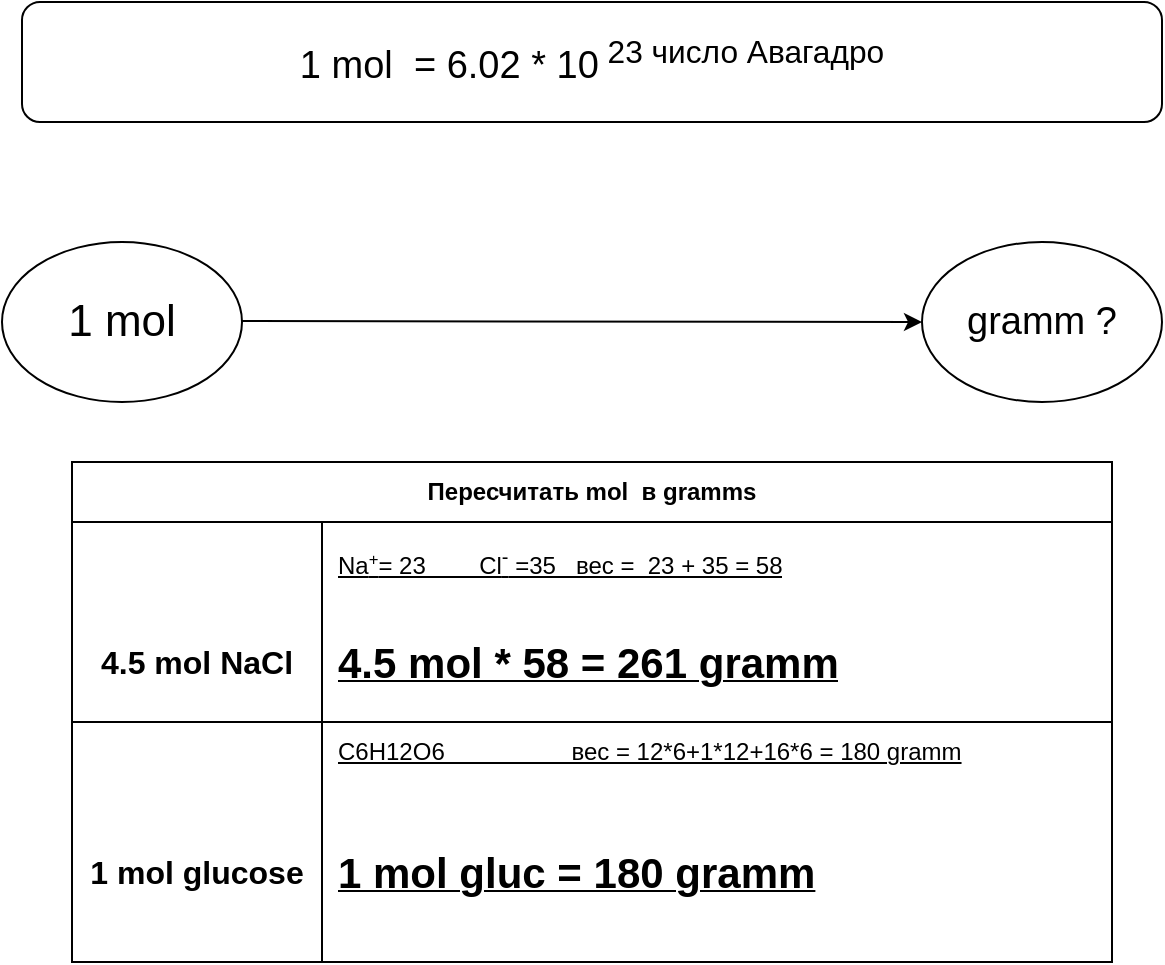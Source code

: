 <mxfile version="24.2.0" type="github">
  <diagram name="Page-1" id="7HDTPsjy5faUSJxJA2N0">
    <mxGraphModel dx="1220" dy="660" grid="1" gridSize="10" guides="1" tooltips="1" connect="1" arrows="1" fold="1" page="1" pageScale="1" pageWidth="850" pageHeight="1100" math="0" shadow="0">
      <root>
        <mxCell id="0" />
        <mxCell id="1" parent="0" />
        <mxCell id="UMMroq3Rx2yGk2AZ-Iq6-1" value="&lt;font style=&quot;font-size: 22px;&quot;&gt;1 mol&lt;/font&gt;" style="ellipse;whiteSpace=wrap;html=1;" vertex="1" parent="1">
          <mxGeometry x="80" y="200" width="120" height="80" as="geometry" />
        </mxCell>
        <mxCell id="UMMroq3Rx2yGk2AZ-Iq6-2" value="&lt;font style=&quot;font-size: 19px;&quot;&gt;gramm ?&lt;/font&gt;" style="ellipse;whiteSpace=wrap;html=1;" vertex="1" parent="1">
          <mxGeometry x="540" y="200" width="120" height="80" as="geometry" />
        </mxCell>
        <mxCell id="UMMroq3Rx2yGk2AZ-Iq6-3" value="" style="endArrow=classic;html=1;rounded=0;entryX=0;entryY=0.5;entryDx=0;entryDy=0;" edge="1" parent="1" target="UMMroq3Rx2yGk2AZ-Iq6-2">
          <mxGeometry width="50" height="50" relative="1" as="geometry">
            <mxPoint x="200" y="239.5" as="sourcePoint" />
            <mxPoint x="410" y="239.5" as="targetPoint" />
            <Array as="points" />
          </mxGeometry>
        </mxCell>
        <mxCell id="UMMroq3Rx2yGk2AZ-Iq6-4" value="&lt;font style=&quot;font-size: 19px;&quot;&gt;1 mol&amp;nbsp; = 6.02 * 10&lt;sup&gt;&amp;nbsp;23 число Авагадро&lt;/sup&gt;&lt;/font&gt;" style="rounded=1;whiteSpace=wrap;html=1;" vertex="1" parent="1">
          <mxGeometry x="90" y="80" width="570" height="60" as="geometry" />
        </mxCell>
        <mxCell id="UMMroq3Rx2yGk2AZ-Iq6-19" value="Пересчитать mol&amp;nbsp; в gramms" style="shape=table;startSize=30;container=1;collapsible=1;childLayout=tableLayout;fixedRows=1;rowLines=0;fontStyle=1;align=center;resizeLast=1;html=1;whiteSpace=wrap;" vertex="1" parent="1">
          <mxGeometry x="115" y="310" width="520" height="250" as="geometry" />
        </mxCell>
        <mxCell id="UMMroq3Rx2yGk2AZ-Iq6-20" value="" style="shape=tableRow;horizontal=0;startSize=0;swimlaneHead=0;swimlaneBody=0;fillColor=none;collapsible=0;dropTarget=0;points=[[0,0.5],[1,0.5]];portConstraint=eastwest;top=0;left=0;right=0;bottom=0;html=1;" vertex="1" parent="UMMroq3Rx2yGk2AZ-Iq6-19">
          <mxGeometry y="30" width="520" height="40" as="geometry" />
        </mxCell>
        <mxCell id="UMMroq3Rx2yGk2AZ-Iq6-21" value="" style="shape=partialRectangle;connectable=0;fillColor=none;top=0;left=0;bottom=0;right=0;fontStyle=1;overflow=hidden;html=1;whiteSpace=wrap;" vertex="1" parent="UMMroq3Rx2yGk2AZ-Iq6-20">
          <mxGeometry width="125" height="40" as="geometry">
            <mxRectangle width="125" height="40" as="alternateBounds" />
          </mxGeometry>
        </mxCell>
        <mxCell id="UMMroq3Rx2yGk2AZ-Iq6-22" value="&lt;span style=&quot;font-weight: normal;&quot;&gt;Na&lt;span style=&quot;font-size: 10px;&quot;&gt;&lt;sup&gt;+&lt;/sup&gt;&lt;/span&gt;= 23&amp;nbsp; &amp;nbsp; &amp;nbsp; &amp;nbsp; Cl&lt;sup&gt;-&lt;/sup&gt; =35&amp;nbsp; &amp;nbsp;вес =&amp;nbsp; 23 + 35 = 58&lt;/span&gt;" style="shape=partialRectangle;connectable=0;fillColor=none;top=0;left=0;bottom=0;right=0;align=left;spacingLeft=6;fontStyle=5;overflow=hidden;html=1;whiteSpace=wrap;" vertex="1" parent="UMMroq3Rx2yGk2AZ-Iq6-20">
          <mxGeometry x="125" width="395" height="40" as="geometry">
            <mxRectangle width="395" height="40" as="alternateBounds" />
          </mxGeometry>
        </mxCell>
        <mxCell id="UMMroq3Rx2yGk2AZ-Iq6-23" value="" style="shape=tableRow;horizontal=0;startSize=0;swimlaneHead=0;swimlaneBody=0;fillColor=none;collapsible=0;dropTarget=0;points=[[0,0.5],[1,0.5]];portConstraint=eastwest;top=0;left=0;right=0;bottom=1;html=1;" vertex="1" parent="UMMroq3Rx2yGk2AZ-Iq6-19">
          <mxGeometry y="70" width="520" height="60" as="geometry" />
        </mxCell>
        <mxCell id="UMMroq3Rx2yGk2AZ-Iq6-24" value="&lt;font style=&quot;font-size: 16px;&quot;&gt;4.5 mol NaCl&lt;/font&gt;" style="shape=partialRectangle;connectable=0;fillColor=none;top=0;left=0;bottom=0;right=0;fontStyle=1;overflow=hidden;html=1;whiteSpace=wrap;" vertex="1" parent="UMMroq3Rx2yGk2AZ-Iq6-23">
          <mxGeometry width="125" height="60" as="geometry">
            <mxRectangle width="125" height="60" as="alternateBounds" />
          </mxGeometry>
        </mxCell>
        <mxCell id="UMMroq3Rx2yGk2AZ-Iq6-25" value="&lt;font style=&quot;font-size: 21px;&quot;&gt;4.5 mol * 58 = 261 gramm&lt;/font&gt;" style="shape=partialRectangle;connectable=0;fillColor=none;top=0;left=0;bottom=0;right=0;align=left;spacingLeft=6;fontStyle=5;overflow=hidden;html=1;whiteSpace=wrap;" vertex="1" parent="UMMroq3Rx2yGk2AZ-Iq6-23">
          <mxGeometry x="125" width="395" height="60" as="geometry">
            <mxRectangle width="395" height="60" as="alternateBounds" />
          </mxGeometry>
        </mxCell>
        <mxCell id="UMMroq3Rx2yGk2AZ-Iq6-26" value="" style="shape=tableRow;horizontal=0;startSize=0;swimlaneHead=0;swimlaneBody=0;fillColor=none;collapsible=0;dropTarget=0;points=[[0,0.5],[1,0.5]];portConstraint=eastwest;top=0;left=0;right=0;bottom=0;html=1;" vertex="1" parent="UMMroq3Rx2yGk2AZ-Iq6-19">
          <mxGeometry y="130" width="520" height="30" as="geometry" />
        </mxCell>
        <mxCell id="UMMroq3Rx2yGk2AZ-Iq6-27" value="" style="shape=partialRectangle;connectable=0;fillColor=none;top=0;left=0;bottom=0;right=0;editable=1;overflow=hidden;html=1;whiteSpace=wrap;" vertex="1" parent="UMMroq3Rx2yGk2AZ-Iq6-26">
          <mxGeometry width="125" height="30" as="geometry">
            <mxRectangle width="125" height="30" as="alternateBounds" />
          </mxGeometry>
        </mxCell>
        <mxCell id="UMMroq3Rx2yGk2AZ-Iq6-28" value="&lt;u&gt;C6H12O6&amp;nbsp; &amp;nbsp; &amp;nbsp; &amp;nbsp; &amp;nbsp; &amp;nbsp; &amp;nbsp; &amp;nbsp; &amp;nbsp; &amp;nbsp;вес = 12*6+1*12+16*6 = 180 gramm&lt;/u&gt;" style="shape=partialRectangle;connectable=0;fillColor=none;top=0;left=0;bottom=0;right=0;align=left;spacingLeft=6;overflow=hidden;html=1;whiteSpace=wrap;" vertex="1" parent="UMMroq3Rx2yGk2AZ-Iq6-26">
          <mxGeometry x="125" width="395" height="30" as="geometry">
            <mxRectangle width="395" height="30" as="alternateBounds" />
          </mxGeometry>
        </mxCell>
        <mxCell id="UMMroq3Rx2yGk2AZ-Iq6-29" value="" style="shape=tableRow;horizontal=0;startSize=0;swimlaneHead=0;swimlaneBody=0;fillColor=none;collapsible=0;dropTarget=0;points=[[0,0.5],[1,0.5]];portConstraint=eastwest;top=0;left=0;right=0;bottom=0;html=1;" vertex="1" parent="UMMroq3Rx2yGk2AZ-Iq6-19">
          <mxGeometry y="160" width="520" height="90" as="geometry" />
        </mxCell>
        <mxCell id="UMMroq3Rx2yGk2AZ-Iq6-30" value="&lt;b&gt;&lt;font style=&quot;font-size: 16px;&quot;&gt;1 mol glucose&lt;/font&gt;&lt;/b&gt;" style="shape=partialRectangle;connectable=0;fillColor=none;top=0;left=0;bottom=0;right=0;editable=1;overflow=hidden;html=1;whiteSpace=wrap;" vertex="1" parent="UMMroq3Rx2yGk2AZ-Iq6-29">
          <mxGeometry width="125" height="90" as="geometry">
            <mxRectangle width="125" height="90" as="alternateBounds" />
          </mxGeometry>
        </mxCell>
        <mxCell id="UMMroq3Rx2yGk2AZ-Iq6-31" value="&lt;u&gt;&lt;b&gt;&lt;font style=&quot;font-size: 21px;&quot;&gt;1 mol gluc = 180 gramm&lt;/font&gt;&lt;/b&gt;&lt;/u&gt;" style="shape=partialRectangle;connectable=0;fillColor=none;top=0;left=0;bottom=0;right=0;align=left;spacingLeft=6;overflow=hidden;html=1;whiteSpace=wrap;" vertex="1" parent="UMMroq3Rx2yGk2AZ-Iq6-29">
          <mxGeometry x="125" width="395" height="90" as="geometry">
            <mxRectangle width="395" height="90" as="alternateBounds" />
          </mxGeometry>
        </mxCell>
      </root>
    </mxGraphModel>
  </diagram>
</mxfile>
